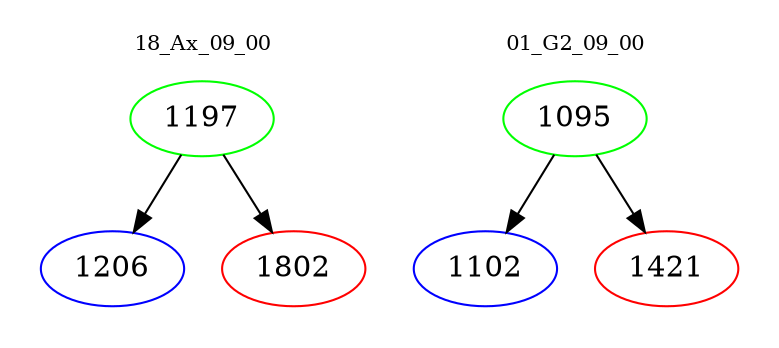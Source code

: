 digraph{
subgraph cluster_0 {
color = white
label = "18_Ax_09_00";
fontsize=10;
T0_1197 [label="1197", color="green"]
T0_1197 -> T0_1206 [color="black"]
T0_1206 [label="1206", color="blue"]
T0_1197 -> T0_1802 [color="black"]
T0_1802 [label="1802", color="red"]
}
subgraph cluster_1 {
color = white
label = "01_G2_09_00";
fontsize=10;
T1_1095 [label="1095", color="green"]
T1_1095 -> T1_1102 [color="black"]
T1_1102 [label="1102", color="blue"]
T1_1095 -> T1_1421 [color="black"]
T1_1421 [label="1421", color="red"]
}
}
